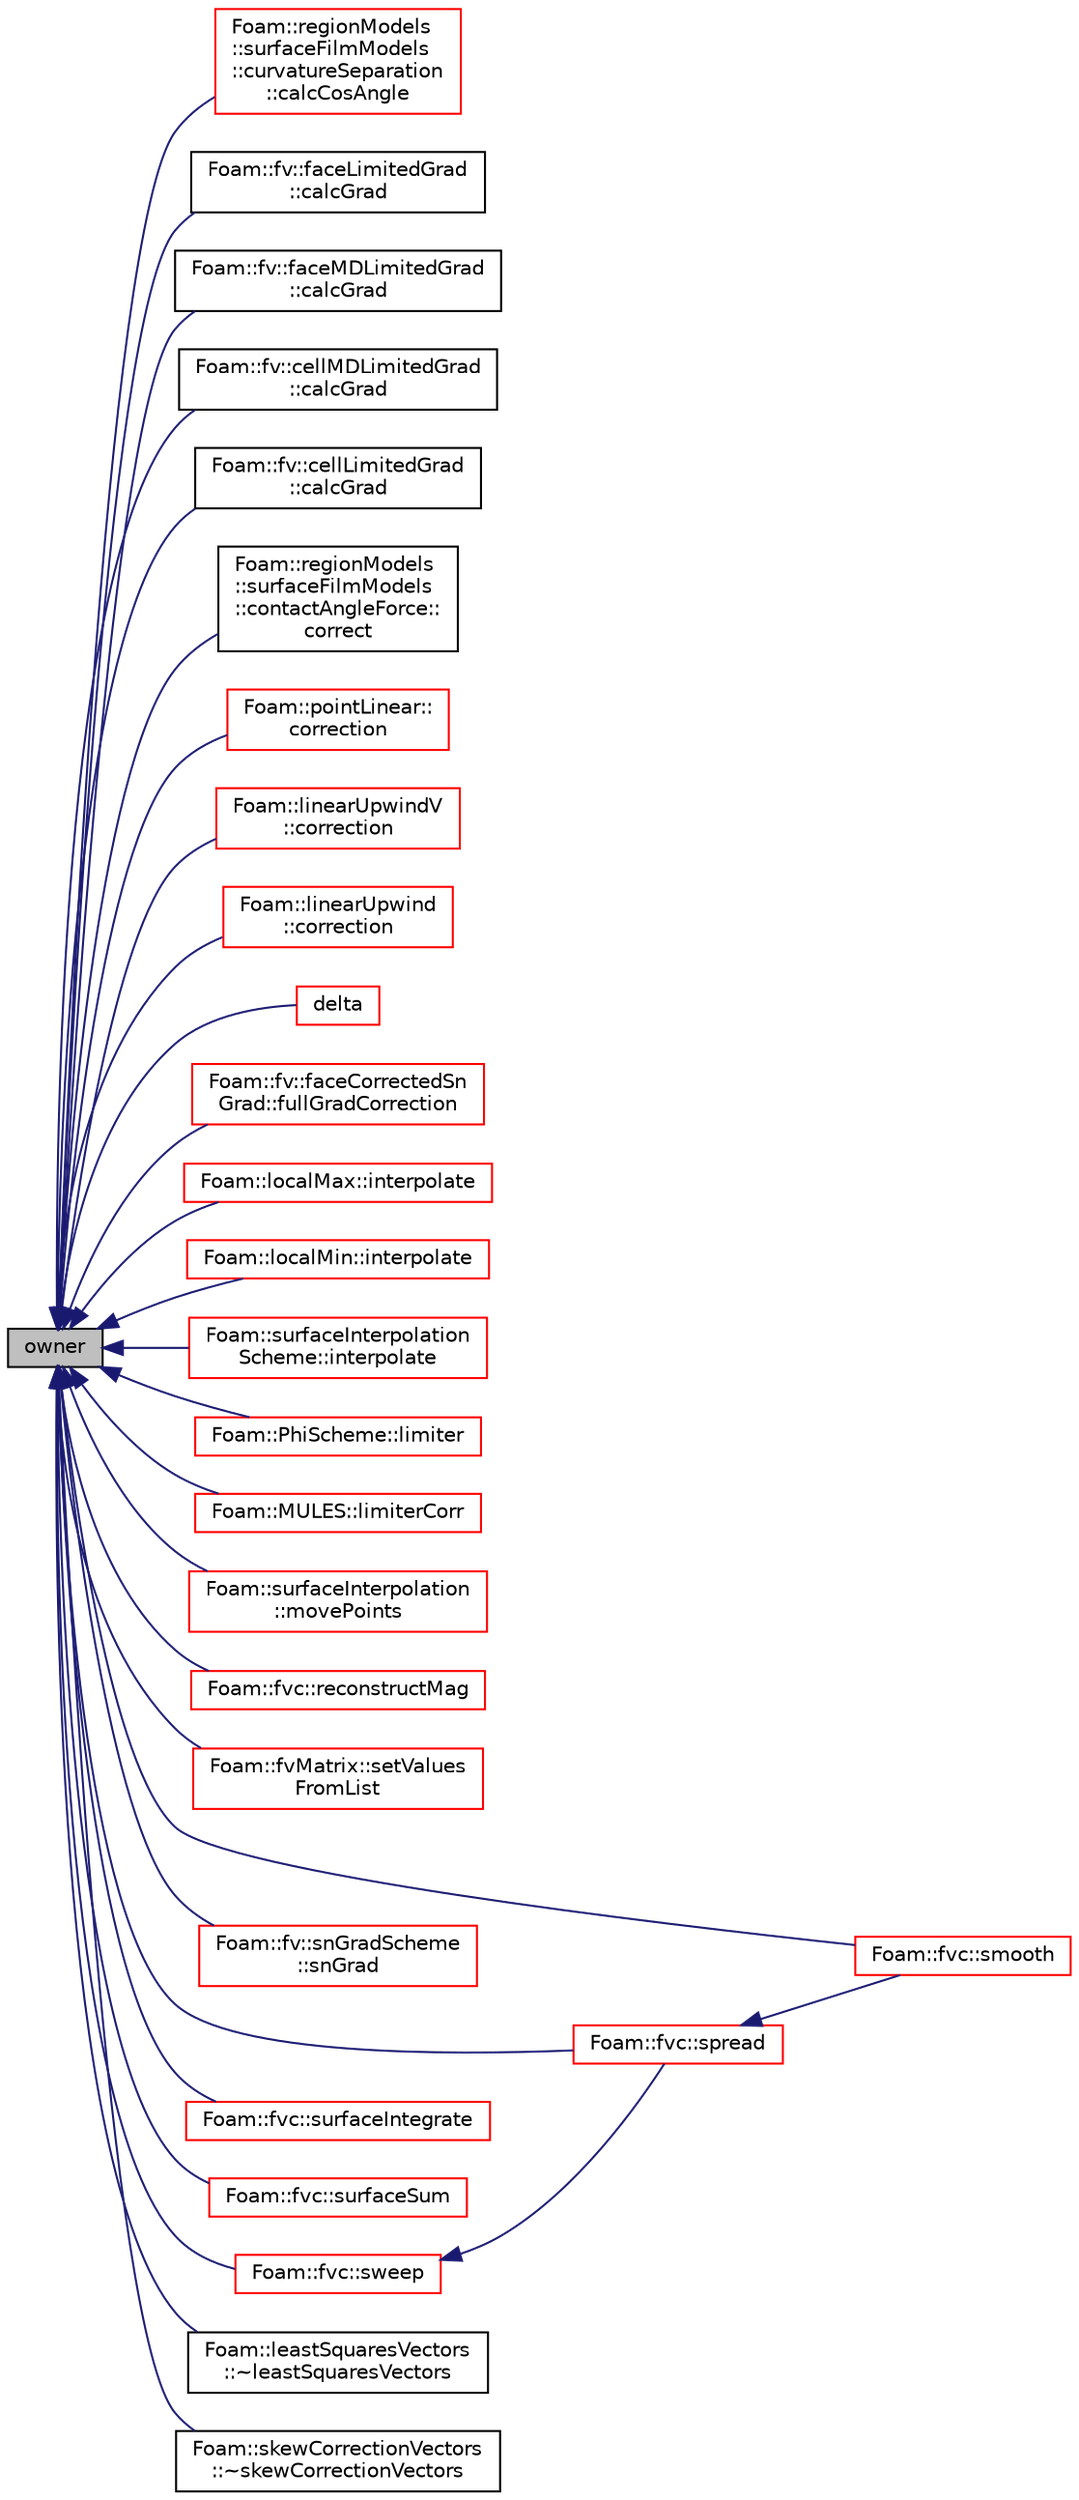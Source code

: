 digraph "owner"
{
  bgcolor="transparent";
  edge [fontname="Helvetica",fontsize="10",labelfontname="Helvetica",labelfontsize="10"];
  node [fontname="Helvetica",fontsize="10",shape=record];
  rankdir="LR";
  Node1 [label="owner",height=0.2,width=0.4,color="black", fillcolor="grey75", style="filled", fontcolor="black"];
  Node1 -> Node2 [dir="back",color="midnightblue",fontsize="10",style="solid",fontname="Helvetica"];
  Node2 [label="Foam::regionModels\l::surfaceFilmModels\l::curvatureSeparation\l::calcCosAngle",height=0.2,width=0.4,color="red",URL="$a00450.html#a1d6b5a28655335fe9dcdeafcf44d0056",tooltip="Calculate the cosine of the angle between gravity vector and. "];
  Node1 -> Node3 [dir="back",color="midnightblue",fontsize="10",style="solid",fontname="Helvetica"];
  Node3 [label="Foam::fv::faceLimitedGrad\l::calcGrad",height=0.2,width=0.4,color="black",URL="$a00736.html#ad8d9cb82461fad7624154d2e66528aa7"];
  Node1 -> Node4 [dir="back",color="midnightblue",fontsize="10",style="solid",fontname="Helvetica"];
  Node4 [label="Foam::fv::faceMDLimitedGrad\l::calcGrad",height=0.2,width=0.4,color="black",URL="$a00738.html#ad8d9cb82461fad7624154d2e66528aa7"];
  Node1 -> Node5 [dir="back",color="midnightblue",fontsize="10",style="solid",fontname="Helvetica"];
  Node5 [label="Foam::fv::cellMDLimitedGrad\l::calcGrad",height=0.2,width=0.4,color="black",URL="$a00214.html#a9e6946d5c172823826c394cab9979f17"];
  Node1 -> Node6 [dir="back",color="midnightblue",fontsize="10",style="solid",fontname="Helvetica"];
  Node6 [label="Foam::fv::cellLimitedGrad\l::calcGrad",height=0.2,width=0.4,color="black",URL="$a00210.html#a9e6946d5c172823826c394cab9979f17"];
  Node1 -> Node7 [dir="back",color="midnightblue",fontsize="10",style="solid",fontname="Helvetica"];
  Node7 [label="Foam::regionModels\l::surfaceFilmModels\l::contactAngleForce::\lcorrect",height=0.2,width=0.4,color="black",URL="$a00399.html#ae8286cb1594f9b26a1c5291173459307",tooltip="Correct. "];
  Node1 -> Node8 [dir="back",color="midnightblue",fontsize="10",style="solid",fontname="Helvetica"];
  Node8 [label="Foam::pointLinear::\lcorrection",height=0.2,width=0.4,color="red",URL="$a01928.html#a71944945191a35be21d9ab3b37c3170c",tooltip="Return the explicit correction to the face-interpolate. "];
  Node1 -> Node9 [dir="back",color="midnightblue",fontsize="10",style="solid",fontname="Helvetica"];
  Node9 [label="Foam::linearUpwindV\l::correction",height=0.2,width=0.4,color="red",URL="$a01379.html#ad5f4a5d3bc1173cf56b1283cdea2e418",tooltip="Return the explicit correction to the face-interpolate. "];
  Node1 -> Node10 [dir="back",color="midnightblue",fontsize="10",style="solid",fontname="Helvetica"];
  Node10 [label="Foam::linearUpwind\l::correction",height=0.2,width=0.4,color="red",URL="$a01378.html#ad5f4a5d3bc1173cf56b1283cdea2e418",tooltip="Return the explicit correction to the face-interpolate. "];
  Node1 -> Node11 [dir="back",color="midnightblue",fontsize="10",style="solid",fontname="Helvetica"];
  Node11 [label="delta",height=0.2,width=0.4,color="red",URL="$a00892.html#a59dba0e55cd36f6fa2435d6bfb6147c6",tooltip="Return face deltas as surfaceVectorField. "];
  Node1 -> Node12 [dir="back",color="midnightblue",fontsize="10",style="solid",fontname="Helvetica"];
  Node12 [label="Foam::fv::faceCorrectedSn\lGrad::fullGradCorrection",height=0.2,width=0.4,color="red",URL="$a00733.html#a1d818a559677e63f3aa628f1787133ce",tooltip="Return the explicit correction to the faceCorrectedSnGrad. "];
  Node1 -> Node13 [dir="back",color="midnightblue",fontsize="10",style="solid",fontname="Helvetica"];
  Node13 [label="Foam::localMax::interpolate",height=0.2,width=0.4,color="red",URL="$a01410.html#aab9aba6ccea702183c1de2555858bf43",tooltip="Return the face-interpolate of the given cell field. "];
  Node1 -> Node14 [dir="back",color="midnightblue",fontsize="10",style="solid",fontname="Helvetica"];
  Node14 [label="Foam::localMin::interpolate",height=0.2,width=0.4,color="red",URL="$a01411.html#aab9aba6ccea702183c1de2555858bf43",tooltip="Return the face-interpolate of the given cell field. "];
  Node1 -> Node15 [dir="back",color="midnightblue",fontsize="10",style="solid",fontname="Helvetica"];
  Node15 [label="Foam::surfaceInterpolation\lScheme::interpolate",height=0.2,width=0.4,color="red",URL="$a02572.html#a8dceba398ddc0c82def280a4ef7d4e42",tooltip="Return the face-interpolate of the given cell field. "];
  Node1 -> Node16 [dir="back",color="midnightblue",fontsize="10",style="solid",fontname="Helvetica"];
  Node16 [label="Foam::PhiScheme::limiter",height=0.2,width=0.4,color="red",URL="$a01891.html#aad9e018b93b59932a398c0826c5cef86",tooltip="Return the interpolation weighting factors. "];
  Node1 -> Node17 [dir="back",color="midnightblue",fontsize="10",style="solid",fontname="Helvetica"];
  Node17 [label="Foam::MULES::limiterCorr",height=0.2,width=0.4,color="red",URL="$a10968.html#a94d3a088ccd04c49be0be5bbfb218379"];
  Node1 -> Node18 [dir="back",color="midnightblue",fontsize="10",style="solid",fontname="Helvetica"];
  Node18 [label="Foam::surfaceInterpolation\l::movePoints",height=0.2,width=0.4,color="red",URL="$a02571.html#a049fe0a86e2c86b4c0bb5fe02583bea4",tooltip="Do what is neccessary if the mesh has moved. "];
  Node1 -> Node19 [dir="back",color="midnightblue",fontsize="10",style="solid",fontname="Helvetica"];
  Node19 [label="Foam::fvc::reconstructMag",height=0.2,width=0.4,color="red",URL="$a10944.html#a29cdad91ee3fc2ac251ac2b4872557da"];
  Node1 -> Node20 [dir="back",color="midnightblue",fontsize="10",style="solid",fontname="Helvetica"];
  Node20 [label="Foam::fvMatrix::setValues\lFromList",height=0.2,width=0.4,color="red",URL="$a00891.html#ae2373f8bf20e55920fbe1157213a9858",tooltip="Set solution in given cells to the specified values. "];
  Node1 -> Node21 [dir="back",color="midnightblue",fontsize="10",style="solid",fontname="Helvetica"];
  Node21 [label="Foam::fvc::smooth",height=0.2,width=0.4,color="red",URL="$a10944.html#a417a555eb3108fd8d6c41c0aec39a633"];
  Node1 -> Node22 [dir="back",color="midnightblue",fontsize="10",style="solid",fontname="Helvetica"];
  Node22 [label="Foam::fv::snGradScheme\l::snGrad",height=0.2,width=0.4,color="red",URL="$a02443.html#aaaa1dd14567f9116d35f40c25da74990",tooltip="Return the snGrad of the given cell field with the given deltaCoeffs. "];
  Node1 -> Node23 [dir="back",color="midnightblue",fontsize="10",style="solid",fontname="Helvetica"];
  Node23 [label="Foam::fvc::spread",height=0.2,width=0.4,color="red",URL="$a10944.html#a8a82f265e99ca3a2aa0d656f2388b991"];
  Node23 -> Node21 [dir="back",color="midnightblue",fontsize="10",style="solid",fontname="Helvetica"];
  Node1 -> Node24 [dir="back",color="midnightblue",fontsize="10",style="solid",fontname="Helvetica"];
  Node24 [label="Foam::fvc::surfaceIntegrate",height=0.2,width=0.4,color="red",URL="$a10944.html#aba5bf4c91953aa61f90bc35f6d487fd6"];
  Node1 -> Node25 [dir="back",color="midnightblue",fontsize="10",style="solid",fontname="Helvetica"];
  Node25 [label="Foam::fvc::surfaceSum",height=0.2,width=0.4,color="red",URL="$a10944.html#aa0a1e3c4ec02aa6a37f517c4d5270046"];
  Node1 -> Node26 [dir="back",color="midnightblue",fontsize="10",style="solid",fontname="Helvetica"];
  Node26 [label="Foam::fvc::sweep",height=0.2,width=0.4,color="red",URL="$a10944.html#a0ba98d69297b54282b0a15e74ec2ec67"];
  Node26 -> Node23 [dir="back",color="midnightblue",fontsize="10",style="solid",fontname="Helvetica"];
  Node1 -> Node27 [dir="back",color="midnightblue",fontsize="10",style="solid",fontname="Helvetica"];
  Node27 [label="Foam::leastSquaresVectors\l::~leastSquaresVectors",height=0.2,width=0.4,color="black",URL="$a01319.html#a174123ef1199fb59e95687bd040ab465",tooltip="Destructor. "];
  Node1 -> Node28 [dir="back",color="midnightblue",fontsize="10",style="solid",fontname="Helvetica"];
  Node28 [label="Foam::skewCorrectionVectors\l::~skewCorrectionVectors",height=0.2,width=0.4,color="black",URL="$a02412.html#a16c9b82f5dcc80a9c175094d7c5e1020",tooltip="Destructor. "];
}
